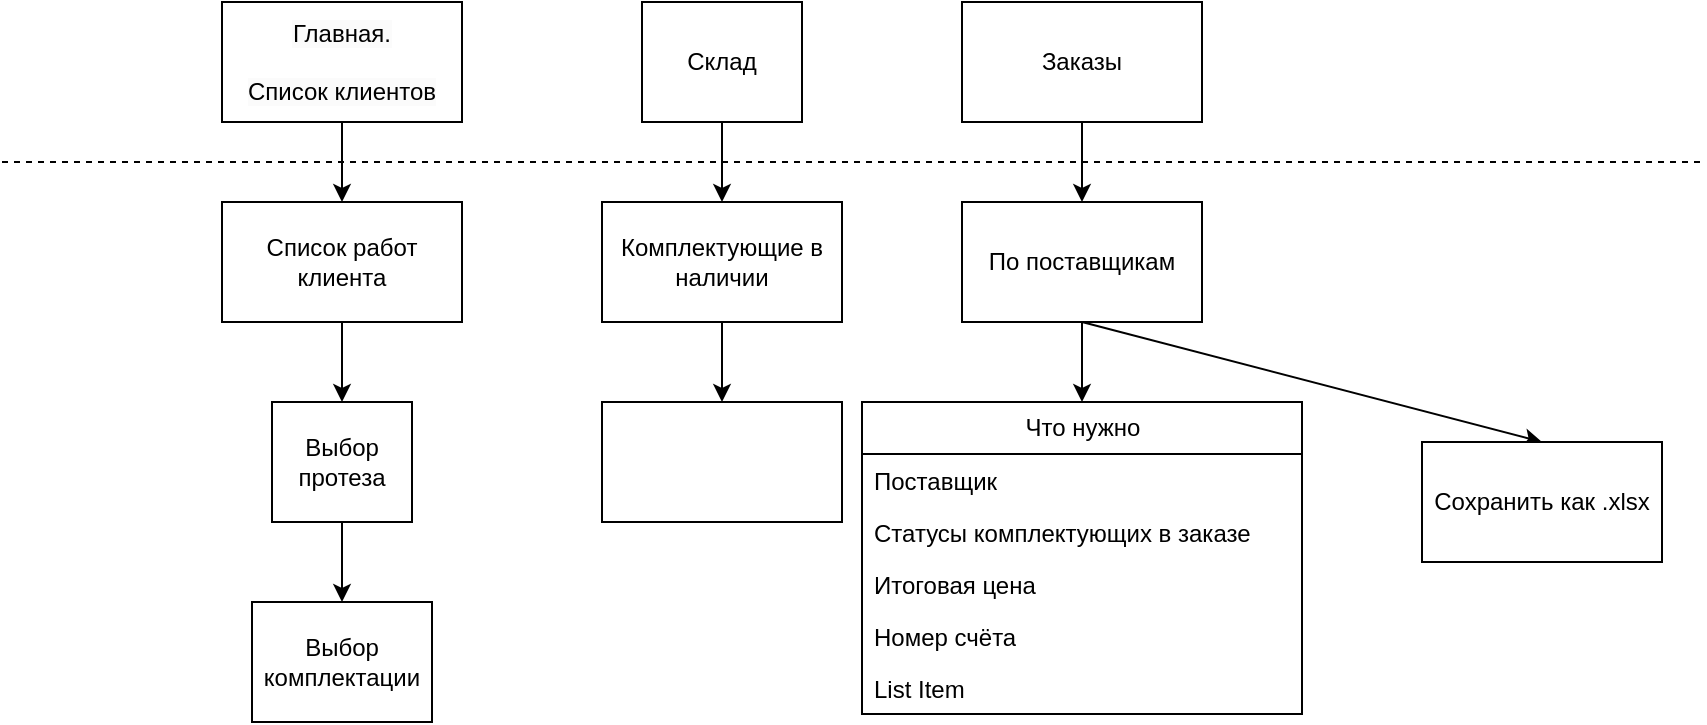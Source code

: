 <mxfile>
    <diagram id="f1huL6eBQzoEtvKntgui" name="Page-1">
        <mxGraphModel dx="1123" dy="451" grid="1" gridSize="10" guides="1" tooltips="1" connect="1" arrows="1" fold="1" page="1" pageScale="1" pageWidth="850" pageHeight="1100" math="0" shadow="0">
            <root>
                <mxCell id="0"/>
                <mxCell id="1" parent="0"/>
                <mxCell id="13" value="" style="edgeStyle=none;html=1;fontFamily=Helvetica;fontSize=19;exitX=0.5;exitY=1;exitDx=0;exitDy=0;" parent="1" source="19" target="5" edge="1">
                    <mxGeometry relative="1" as="geometry">
                        <mxPoint x="160" y="120" as="sourcePoint"/>
                    </mxGeometry>
                </mxCell>
                <mxCell id="5" value="Список работ клиента" style="rounded=0;whiteSpace=wrap;html=1;fontFamily=Helvetica;" parent="1" vertex="1">
                    <mxGeometry x="100" y="140" width="120" height="60" as="geometry"/>
                </mxCell>
                <mxCell id="6" value="" style="endArrow=classic;html=1;fontFamily=Helvetica;entryX=0.5;entryY=0;entryDx=0;entryDy=0;exitX=0.5;exitY=1;exitDx=0;exitDy=0;" parent="1" source="8" target="7" edge="1">
                    <mxGeometry width="50" height="50" relative="1" as="geometry">
                        <mxPoint x="159.5" y="220" as="sourcePoint"/>
                        <mxPoint x="159.5" y="300" as="targetPoint"/>
                    </mxGeometry>
                </mxCell>
                <mxCell id="7" value="Выбор комплектации" style="rounded=0;whiteSpace=wrap;html=1;fontFamily=Helvetica;" parent="1" vertex="1">
                    <mxGeometry x="115" y="340" width="90" height="60" as="geometry"/>
                </mxCell>
                <mxCell id="8" value="Выбор протеза" style="rounded=0;whiteSpace=wrap;html=1;fontFamily=Helvetica;" parent="1" vertex="1">
                    <mxGeometry x="125" y="240" width="70" height="60" as="geometry"/>
                </mxCell>
                <mxCell id="9" value="" style="endArrow=classic;html=1;fontFamily=Helvetica;entryX=0.5;entryY=0;entryDx=0;entryDy=0;exitX=0.5;exitY=1;exitDx=0;exitDy=0;" parent="1" source="5" target="8" edge="1">
                    <mxGeometry width="50" height="50" relative="1" as="geometry">
                        <mxPoint x="130" y="220" as="sourcePoint"/>
                        <mxPoint x="80" y="270" as="targetPoint"/>
                    </mxGeometry>
                </mxCell>
                <mxCell id="10" value="" style="endArrow=none;dashed=1;html=1;fontFamily=Helvetica;" parent="1" edge="1">
                    <mxGeometry width="50" height="50" relative="1" as="geometry">
                        <mxPoint x="-10" y="120" as="sourcePoint"/>
                        <mxPoint x="840" y="120" as="targetPoint"/>
                    </mxGeometry>
                </mxCell>
                <mxCell id="18" value="Склад" style="rounded=0;whiteSpace=wrap;html=1;fontFamily=Helvetica;fontSize=12;" parent="1" vertex="1">
                    <mxGeometry x="310" y="40" width="80" height="60" as="geometry"/>
                </mxCell>
                <mxCell id="19" value="&lt;span style=&quot;color: rgb(0, 0, 0); font-family: Helvetica; font-size: 12px; font-style: normal; font-variant-ligatures: normal; font-variant-caps: normal; font-weight: 400; letter-spacing: normal; orphans: 2; text-align: center; text-indent: 0px; text-transform: none; widows: 2; word-spacing: 0px; -webkit-text-stroke-width: 0px; background-color: rgb(251, 251, 251); text-decoration-thickness: initial; text-decoration-style: initial; text-decoration-color: initial; float: none; display: inline !important;&quot;&gt;Главная.&lt;/span&gt;&lt;br style=&quot;border-color: var(--border-color); color: rgb(0, 0, 0); font-family: Helvetica; font-size: 12px; font-style: normal; font-variant-ligatures: normal; font-variant-caps: normal; font-weight: 400; letter-spacing: normal; orphans: 2; text-align: center; text-indent: 0px; text-transform: none; widows: 2; word-spacing: 0px; -webkit-text-stroke-width: 0px; background-color: rgb(251, 251, 251); text-decoration-thickness: initial; text-decoration-style: initial; text-decoration-color: initial;&quot;&gt;&lt;br style=&quot;border-color: var(--border-color); color: rgb(0, 0, 0); font-family: Helvetica; font-size: 12px; font-style: normal; font-variant-ligatures: normal; font-variant-caps: normal; font-weight: 400; letter-spacing: normal; orphans: 2; text-align: center; text-indent: 0px; text-transform: none; widows: 2; word-spacing: 0px; -webkit-text-stroke-width: 0px; background-color: rgb(251, 251, 251); text-decoration-thickness: initial; text-decoration-style: initial; text-decoration-color: initial;&quot;&gt;&lt;span style=&quot;color: rgb(0, 0, 0); font-family: Helvetica; font-size: 12px; font-style: normal; font-variant-ligatures: normal; font-variant-caps: normal; font-weight: 400; letter-spacing: normal; orphans: 2; text-align: center; text-indent: 0px; text-transform: none; widows: 2; word-spacing: 0px; -webkit-text-stroke-width: 0px; background-color: rgb(251, 251, 251); text-decoration-thickness: initial; text-decoration-style: initial; text-decoration-color: initial; float: none; display: inline !important;&quot;&gt;Список клиентов&lt;/span&gt;" style="rounded=0;whiteSpace=wrap;html=1;fontFamily=Helvetica;fontSize=12;" parent="1" vertex="1">
                    <mxGeometry x="100" y="40" width="120" height="60" as="geometry"/>
                </mxCell>
                <mxCell id="20" value="Заказы" style="rounded=0;whiteSpace=wrap;html=1;fontFamily=Helvetica;fontSize=12;" parent="1" vertex="1">
                    <mxGeometry x="470" y="40" width="120" height="60" as="geometry"/>
                </mxCell>
                <mxCell id="21" value="" style="endArrow=classic;html=1;fontFamily=Helvetica;fontSize=12;exitX=0.5;exitY=1;exitDx=0;exitDy=0;entryX=0.5;entryY=0;entryDx=0;entryDy=0;" parent="1" source="20" target="22" edge="1">
                    <mxGeometry width="50" height="50" relative="1" as="geometry">
                        <mxPoint x="260" y="280" as="sourcePoint"/>
                        <mxPoint x="480" y="160" as="targetPoint"/>
                    </mxGeometry>
                </mxCell>
                <mxCell id="22" value="По поставщикам" style="rounded=0;whiteSpace=wrap;html=1;fontFamily=Helvetica;fontSize=12;" parent="1" vertex="1">
                    <mxGeometry x="470" y="140" width="120" height="60" as="geometry"/>
                </mxCell>
                <mxCell id="24" value="" style="endArrow=classic;html=1;fontFamily=Helvetica;fontSize=12;exitX=0.5;exitY=1;exitDx=0;exitDy=0;" parent="1" source="18" edge="1">
                    <mxGeometry width="50" height="50" relative="1" as="geometry">
                        <mxPoint x="260" y="280" as="sourcePoint"/>
                        <mxPoint x="350" y="140" as="targetPoint"/>
                    </mxGeometry>
                </mxCell>
                <mxCell id="25" value="Комплектующие в наличии" style="rounded=0;whiteSpace=wrap;html=1;fontFamily=Helvetica;fontSize=12;" parent="1" vertex="1">
                    <mxGeometry x="290" y="140" width="120" height="60" as="geometry"/>
                </mxCell>
                <mxCell id="26" value="" style="endArrow=classic;html=1;fontFamily=Helvetica;fontSize=12;exitX=0.5;exitY=1;exitDx=0;exitDy=0;" parent="1" source="25" edge="1">
                    <mxGeometry width="50" height="50" relative="1" as="geometry">
                        <mxPoint x="260" y="280" as="sourcePoint"/>
                        <mxPoint x="350" y="240" as="targetPoint"/>
                    </mxGeometry>
                </mxCell>
                <mxCell id="27" value="" style="rounded=0;whiteSpace=wrap;html=1;fontFamily=Helvetica;fontSize=12;" parent="1" vertex="1">
                    <mxGeometry x="290" y="240" width="120" height="60" as="geometry"/>
                </mxCell>
                <mxCell id="28" value="" style="endArrow=classic;html=1;fontFamily=Helvetica;fontSize=12;exitX=0.5;exitY=1;exitDx=0;exitDy=0;entryX=0.5;entryY=0;entryDx=0;entryDy=0;" parent="1" source="22" target="29" edge="1">
                    <mxGeometry width="50" height="50" relative="1" as="geometry">
                        <mxPoint x="480" y="450" as="sourcePoint"/>
                        <mxPoint x="530" y="240" as="targetPoint"/>
                    </mxGeometry>
                </mxCell>
                <mxCell id="29" value="Сохранить как .xlsx" style="rounded=0;whiteSpace=wrap;html=1;fontFamily=Helvetica;fontSize=12;" parent="1" vertex="1">
                    <mxGeometry x="700" y="260" width="120" height="60" as="geometry"/>
                </mxCell>
                <mxCell id="30" value="Что нужно" style="swimlane;fontStyle=0;childLayout=stackLayout;horizontal=1;startSize=26;fillColor=none;horizontalStack=0;resizeParent=1;resizeParentMax=0;resizeLast=0;collapsible=1;marginBottom=0;html=1;fontFamily=Helvetica;fontSize=12;" parent="1" vertex="1">
                    <mxGeometry x="420" y="240" width="220" height="156" as="geometry"/>
                </mxCell>
                <mxCell id="32" value="Поставщик" style="text;strokeColor=none;fillColor=none;align=left;verticalAlign=top;spacingLeft=4;spacingRight=4;overflow=hidden;rotatable=0;points=[[0,0.5],[1,0.5]];portConstraint=eastwest;whiteSpace=wrap;html=1;fontFamily=Helvetica;fontSize=12;" parent="30" vertex="1">
                    <mxGeometry y="26" width="220" height="26" as="geometry"/>
                </mxCell>
                <mxCell id="31" value="Статусы комплектующих в заказе&lt;br&gt;" style="text;strokeColor=none;fillColor=none;align=left;verticalAlign=top;spacingLeft=4;spacingRight=4;overflow=hidden;rotatable=0;points=[[0,0.5],[1,0.5]];portConstraint=eastwest;whiteSpace=wrap;html=1;fontFamily=Helvetica;fontSize=12;" parent="30" vertex="1">
                    <mxGeometry y="52" width="220" height="26" as="geometry"/>
                </mxCell>
                <mxCell id="37" value="Итоговая цена&lt;br&gt;" style="text;strokeColor=none;fillColor=none;align=left;verticalAlign=top;spacingLeft=4;spacingRight=4;overflow=hidden;rotatable=0;points=[[0,0.5],[1,0.5]];portConstraint=eastwest;whiteSpace=wrap;html=1;fontFamily=Helvetica;fontSize=12;" parent="30" vertex="1">
                    <mxGeometry y="78" width="220" height="26" as="geometry"/>
                </mxCell>
                <mxCell id="40" value="Номер счёта" style="text;strokeColor=none;fillColor=none;align=left;verticalAlign=top;spacingLeft=4;spacingRight=4;overflow=hidden;rotatable=0;points=[[0,0.5],[1,0.5]];portConstraint=eastwest;whiteSpace=wrap;html=1;fontFamily=Helvetica;fontSize=12;" parent="30" vertex="1">
                    <mxGeometry y="104" width="220" height="26" as="geometry"/>
                </mxCell>
                <mxCell id="39" value="List Item" style="text;strokeColor=none;fillColor=none;align=left;verticalAlign=top;spacingLeft=4;spacingRight=4;overflow=hidden;rotatable=0;points=[[0,0.5],[1,0.5]];portConstraint=eastwest;whiteSpace=wrap;html=1;fontFamily=Helvetica;fontSize=12;" parent="30" vertex="1">
                    <mxGeometry y="130" width="220" height="26" as="geometry"/>
                </mxCell>
                <mxCell id="35" value="" style="endArrow=classic;html=1;fontFamily=Helvetica;fontSize=12;exitX=0.5;exitY=1;exitDx=0;exitDy=0;" parent="1" source="22" target="30" edge="1">
                    <mxGeometry width="50" height="50" relative="1" as="geometry">
                        <mxPoint x="410" y="450" as="sourcePoint"/>
                        <mxPoint x="460" y="400" as="targetPoint"/>
                    </mxGeometry>
                </mxCell>
            </root>
        </mxGraphModel>
    </diagram>
</mxfile>